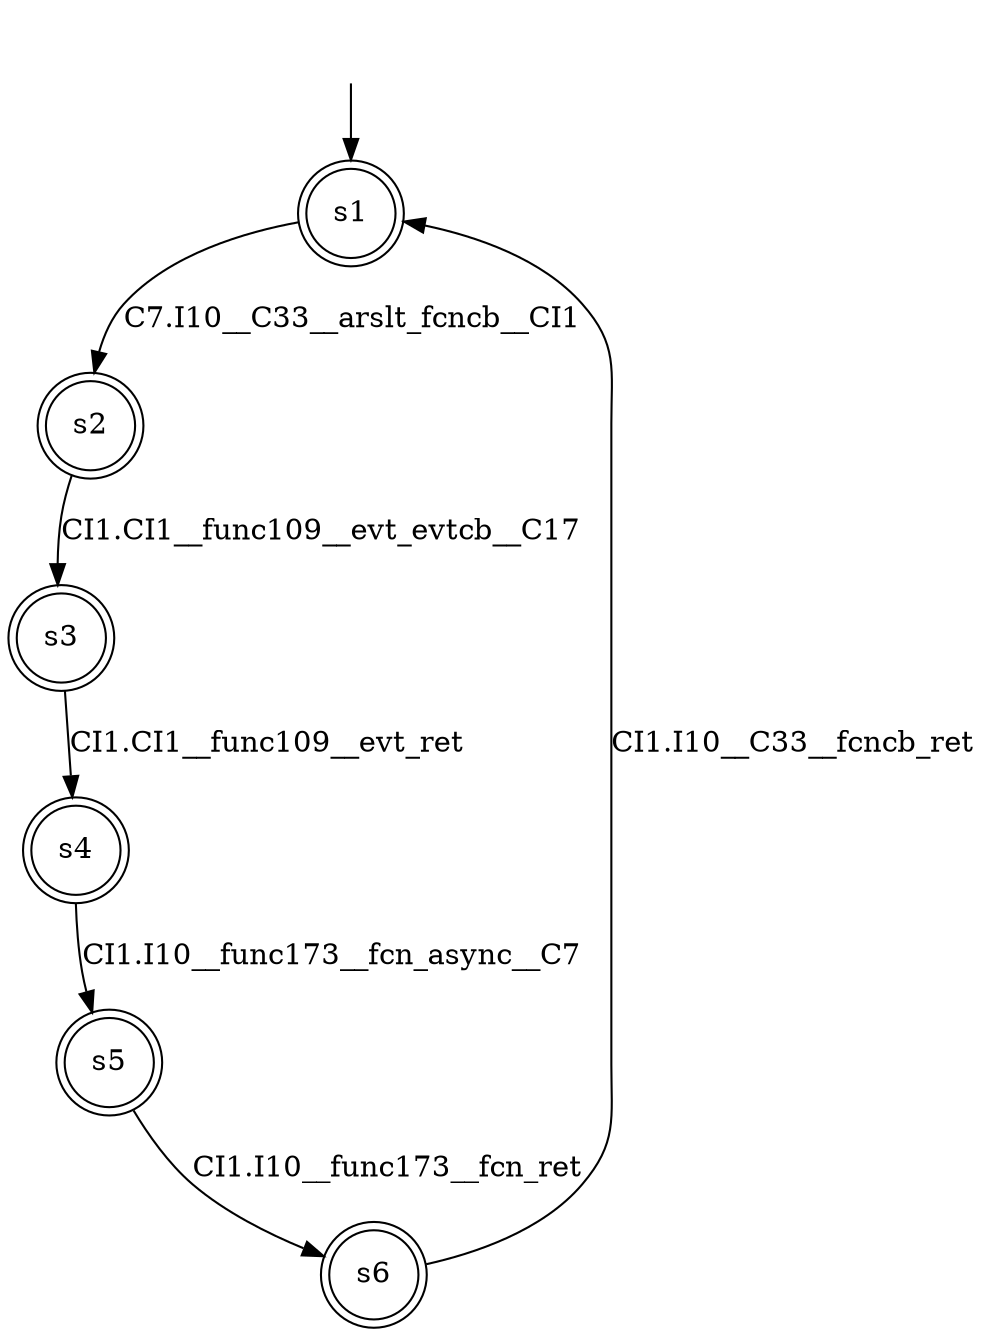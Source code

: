 digraph automaton {
	1 [label=<s1> shape="doublecircle"];
	2 [label=<s2> shape="doublecircle"];
	3 [label=<s3> shape="doublecircle"];
	4 [label=<s4> shape="doublecircle"];
	5 [label=<s5> shape="doublecircle"];
	6 [label=<s6> shape="doublecircle"];
	__init1 [label=<> shape="none"];
	__init1 -> 1;
	1 -> 2 [label=<C7.I10__C33__arslt_fcncb__CI1> id="1-0-2"];
	2 -> 3 [label=<CI1.CI1__func109__evt_evtcb__C17> id="2-0-3"];
	3 -> 4 [label=<CI1.CI1__func109__evt_ret> id="3-0-4"];
	4 -> 5 [label=<CI1.I10__func173__fcn_async__C7> id="4-0-5"];
	5 -> 6 [label=<CI1.I10__func173__fcn_ret> id="5-0-6"];
	6 -> 1 [label=<CI1.I10__C33__fcncb_ret> id="6-0-1"];
}
